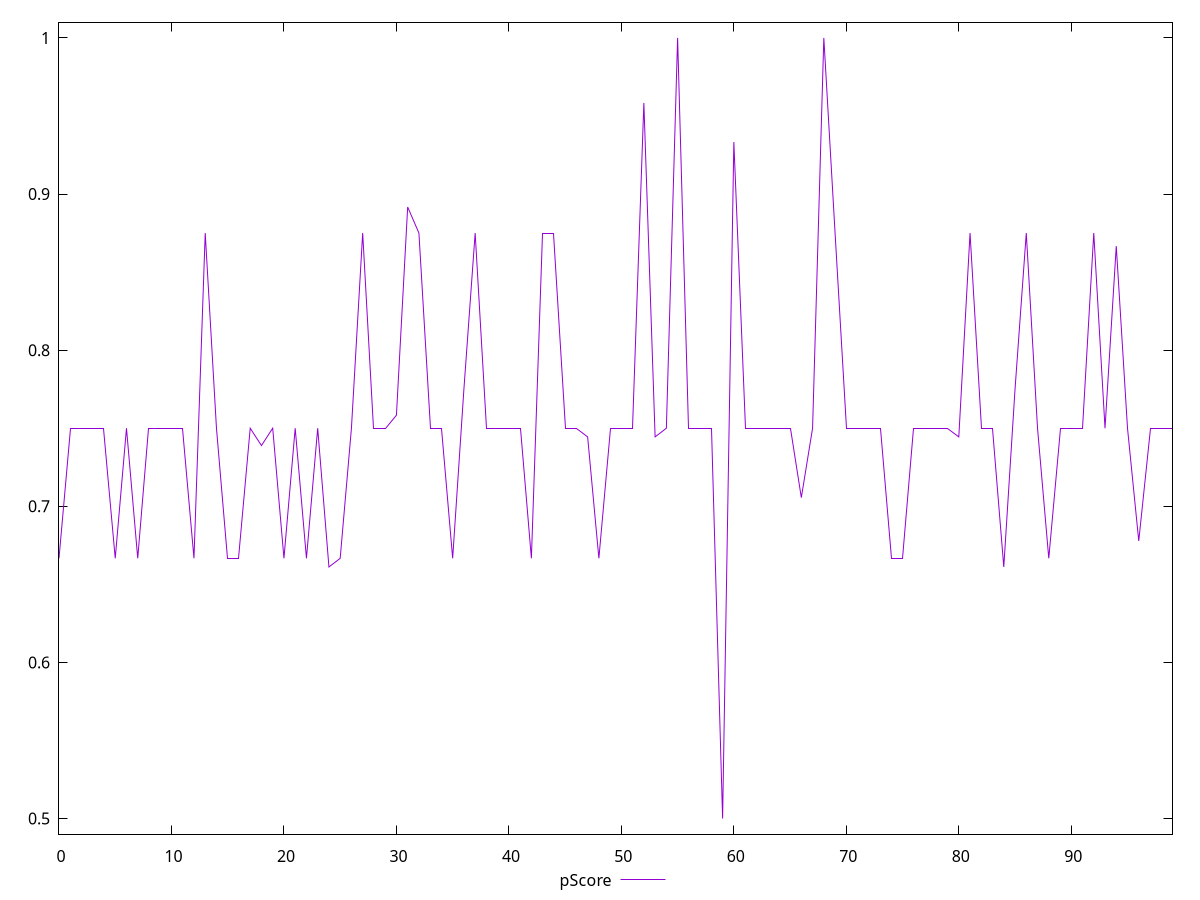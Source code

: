 reset

$pScore <<EOF
0 0.6666666666666666
1 0.75
2 0.75
3 0.75
4 0.75
5 0.6666666666666666
6 0.75
7 0.6666666666666666
8 0.75
9 0.75
10 0.75
11 0.75
12 0.6666666666666666
13 0.875
14 0.75
15 0.6666666666666666
16 0.6666666666666666
17 0.75
18 0.7388888888888889
19 0.75
20 0.6666666666666666
21 0.75
22 0.6666666666666666
23 0.75
24 0.6611111111111111
25 0.6666666666666666
26 0.75
27 0.875
28 0.75
29 0.75
30 0.7583333333333333
31 0.8916666666666666
32 0.875
33 0.75
34 0.75
35 0.6666666666666666
36 0.775
37 0.875
38 0.75
39 0.75
40 0.75
41 0.75
42 0.6666666666666666
43 0.875
44 0.875
45 0.75
46 0.75
47 0.7444444444444445
48 0.6666666666666666
49 0.75
50 0.75
51 0.75
52 0.9583333333333334
53 0.7444444444444445
54 0.75
55 1
56 0.75
57 0.75
58 0.75
59 0.5
60 0.9333333333333333
61 0.75
62 0.75
63 0.75
64 0.75
65 0.75
66 0.7055555555555556
67 0.75
68 1
69 0.875
70 0.75
71 0.75
72 0.75
73 0.75
74 0.6666666666666666
75 0.6666666666666666
76 0.75
77 0.75
78 0.75
79 0.75
80 0.7444444444444445
81 0.875
82 0.75
83 0.75
84 0.6611111111111111
85 0.775
86 0.875
87 0.75
88 0.6666666666666666
89 0.75
90 0.75
91 0.75
92 0.875
93 0.75
94 0.8666666666666667
95 0.75
96 0.6777777777777778
97 0.75
98 0.75
99 0.75
EOF

set key outside below
set xrange [0:99]
set yrange [0.49:1.01]
set trange [0.49:1.01]
set terminal svg size 640, 500 enhanced background rgb 'white'
set output "report_00013_2021-02-09T12-04-24.940Z/unused-css-rules/samples/pages+cached+noadtech+nomedia/pScore/values.svg"

plot $pScore title "pScore" with line

reset
